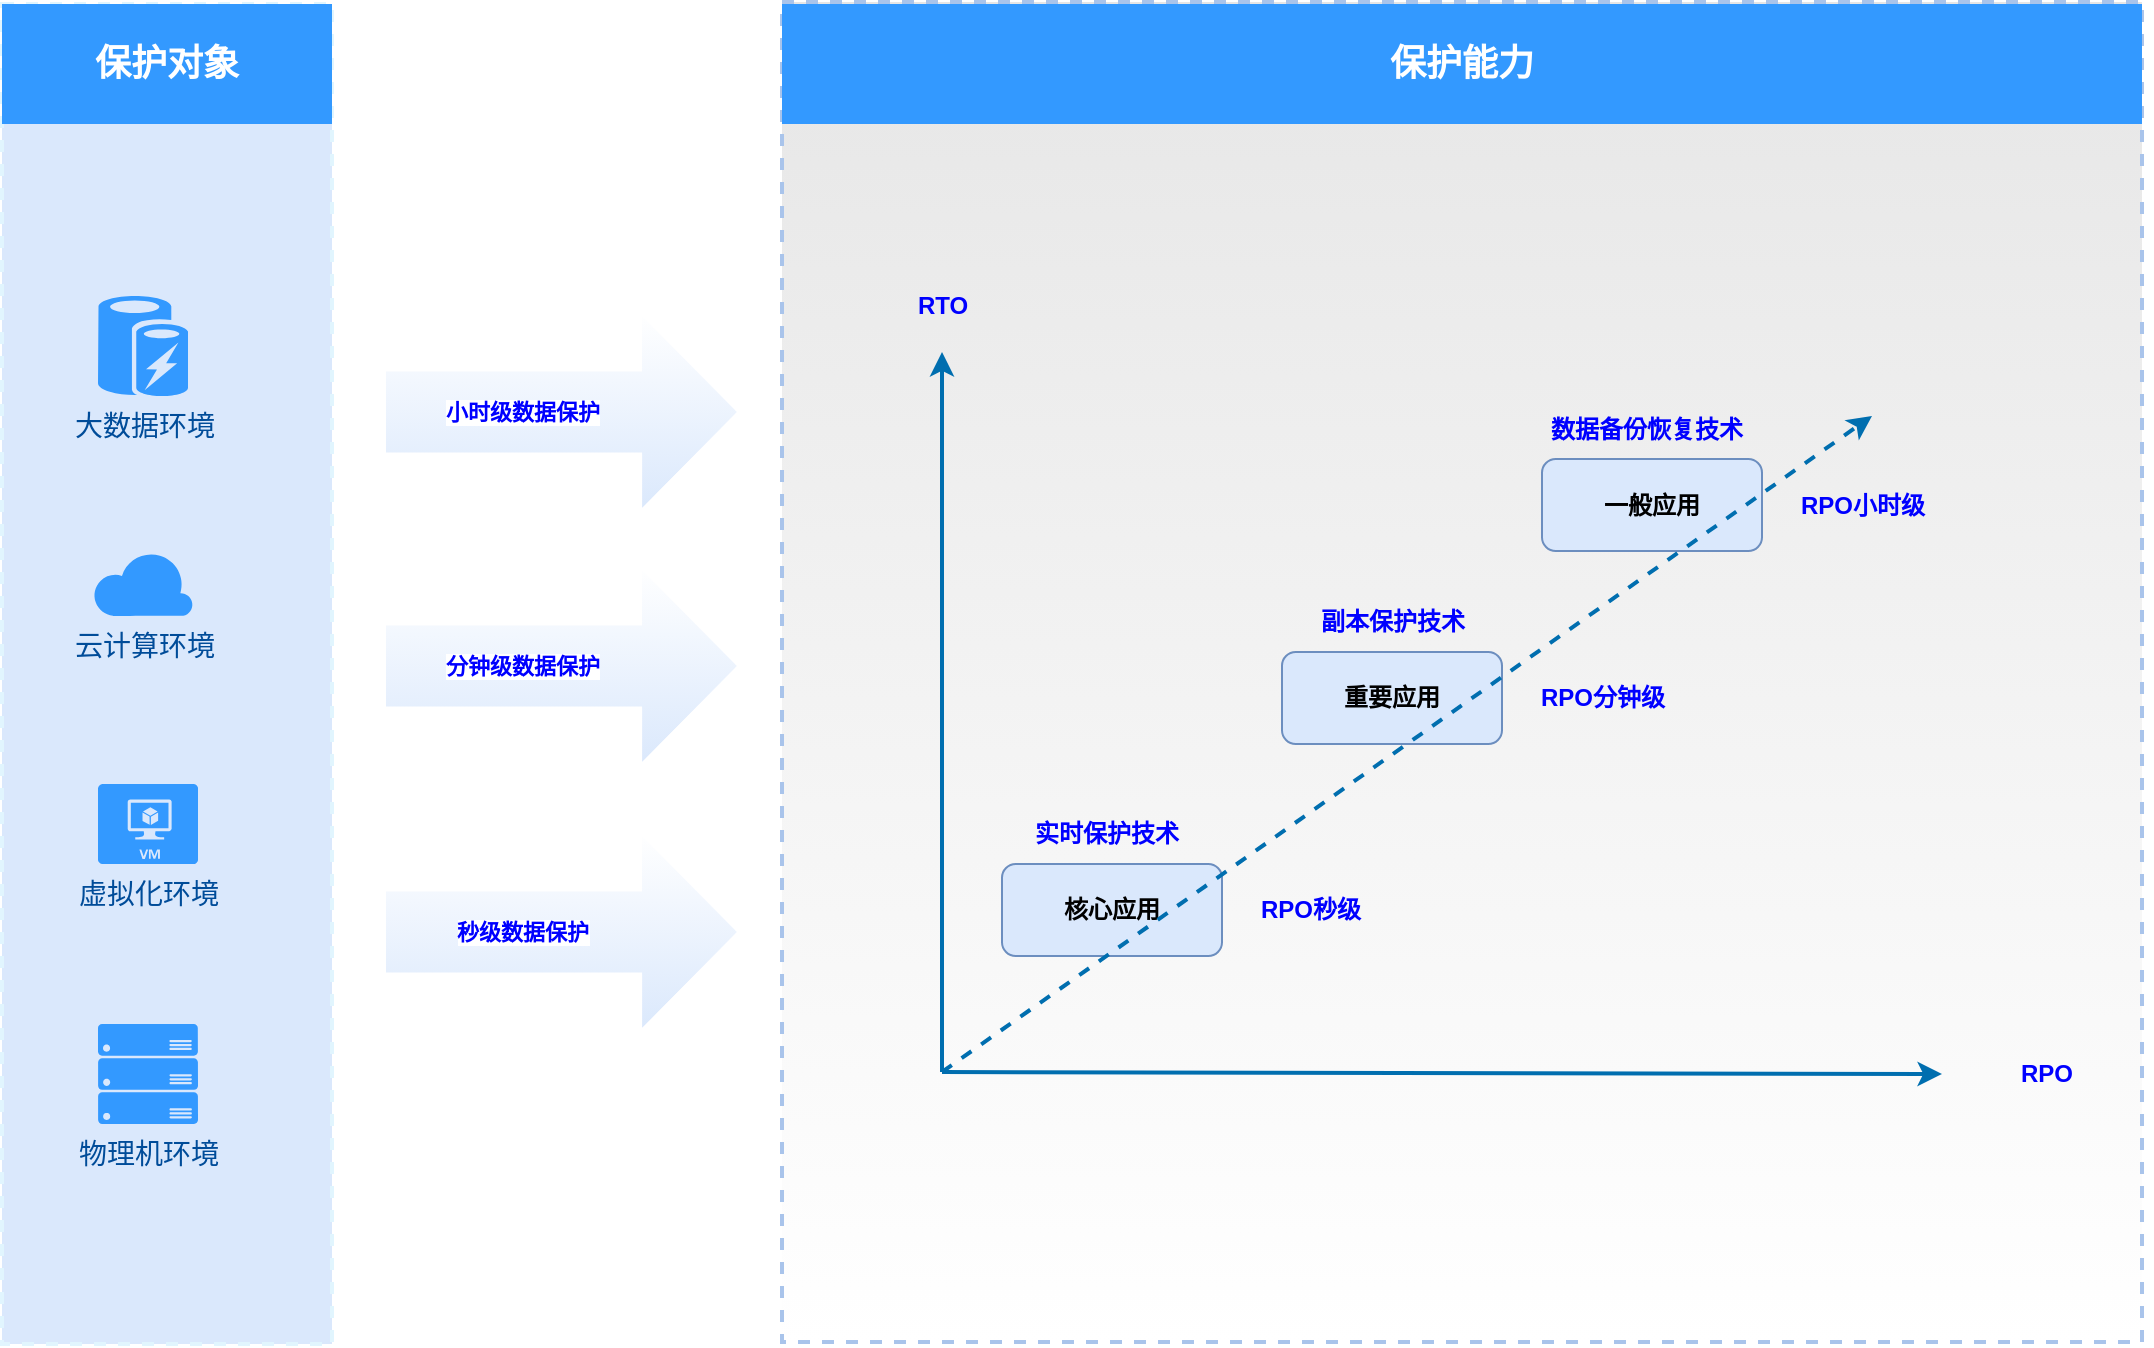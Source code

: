 <mxfile version="16.6.1" type="github">
  <diagram id="6a731a19-8d31-9384-78a2-239565b7b9f0" name="Page-1">
    <mxGraphModel dx="1422" dy="794" grid="1" gridSize="10" guides="1" tooltips="1" connect="1" arrows="1" fold="1" page="1" pageScale="1" pageWidth="1169" pageHeight="827" background="#FFFFFF" math="0" shadow="0">
      <root>
        <mxCell id="0" />
        <mxCell id="1" parent="0" />
        <mxCell id="2019" value="" style="rounded=0;whiteSpace=wrap;html=1;dashed=1;strokeColor=#E1F5FE;strokeWidth=2;fillColor=#dae8fc;fontFamily=Verdana;fontSize=12;" parent="1" vertex="1">
          <mxGeometry x="40" y="56" width="165" height="670" as="geometry" />
        </mxCell>
        <mxCell id="2020" value="" style="rounded=0;whiteSpace=wrap;html=1;dashed=1;strokeColor=#A9C4EB;strokeWidth=2;fillColor=#E6E6E6;fontFamily=Verdana;fontSize=12;fontColor=#00BEF2;gradientColor=#ffffff;" parent="1" vertex="1">
          <mxGeometry x="430" y="55" width="680" height="670" as="geometry" />
        </mxCell>
        <mxCell id="2025" value="保护对象" style="whiteSpace=wrap;html=1;dashed=1;strokeColor=none;strokeWidth=2;fillColor=#3399FF;fontFamily=Helvetica;fontSize=18;fontColor=#FFFFFF;fontStyle=1" parent="1" vertex="1">
          <mxGeometry x="40" y="56" width="165" height="60" as="geometry" />
        </mxCell>
        <mxCell id="2026" value="保护能力" style="whiteSpace=wrap;html=1;dashed=1;strokeColor=none;strokeWidth=2;fillColor=#3399FF;fontFamily=Helvetica;fontSize=18;fontColor=#FFFFFF;fontStyle=1" parent="1" vertex="1">
          <mxGeometry x="430" y="56" width="680" height="60" as="geometry" />
        </mxCell>
        <mxCell id="XsD7LEhc1y7F8JJkWMg8-2085" value="虚拟化环境" style="verticalLabelPosition=bottom;html=1;verticalAlign=top;strokeColor=none;fillColor=#3399FF;shape=mxgraph.azure.virtual_machine;dashed=1;fontSize=14;fontColor=#004C99" parent="1" vertex="1">
          <mxGeometry x="88" y="446" width="50" height="40" as="geometry" />
        </mxCell>
        <mxCell id="XsD7LEhc1y7F8JJkWMg8-2086" value="云计算环境" style="verticalLabelPosition=bottom;html=1;verticalAlign=top;strokeColor=none;fillColor=#3399FF;shape=mxgraph.azure.cloud;dashed=1;fontSize=14;fontColor=#004C99" parent="1" vertex="1">
          <mxGeometry x="85.5" y="329.5" width="50" height="32.5" as="geometry" />
        </mxCell>
        <mxCell id="XsD7LEhc1y7F8JJkWMg8-2087" value="大数据环境" style="verticalLabelPosition=bottom;html=1;verticalAlign=top;strokeColor=none;fillColor=#3399FF;shape=mxgraph.azure.azure_cache;dashed=1;fontFamily=Helvetica;fontSize=14;fontColor=#004C99" parent="1" vertex="1">
          <mxGeometry x="88" y="202" width="45" height="50" as="geometry" />
        </mxCell>
        <mxCell id="XsD7LEhc1y7F8JJkWMg8-2088" value="物理机环境" style="verticalLabelPosition=bottom;html=1;verticalAlign=top;strokeColor=none;fillColor=#3399FF;shape=mxgraph.azure.server_rack;dashed=1;fontFamily=Helvetica;fontSize=14;fontColor=#004C99" parent="1" vertex="1">
          <mxGeometry x="88" y="566" width="50" height="50" as="geometry" />
        </mxCell>
        <mxCell id="aN60g5e6sKYouuoYYlqO-2028" value="" style="endArrow=classic;html=1;rounded=0;exitX=0.5;exitY=0;exitDx=0;exitDy=0;shadow=0;fillColor=#1ba1e2;strokeColor=#006EAF;strokeWidth=2;" parent="1" edge="1">
          <mxGeometry width="50" height="50" relative="1" as="geometry">
            <mxPoint x="510.0" y="590" as="sourcePoint" />
            <mxPoint x="510.0" y="230" as="targetPoint" />
          </mxGeometry>
        </mxCell>
        <mxCell id="aN60g5e6sKYouuoYYlqO-2033" value="" style="endArrow=classic;html=1;rounded=0;exitX=0.5;exitY=0;exitDx=0;exitDy=0;entryX=0;entryY=0.5;entryDx=0;entryDy=0;strokeWidth=2;fillColor=#1ba1e2;strokeColor=#006EAF;" parent="1" target="aN60g5e6sKYouuoYYlqO-2046" edge="1">
          <mxGeometry width="50" height="50" relative="1" as="geometry">
            <mxPoint x="510.0" y="590" as="sourcePoint" />
            <mxPoint x="1080" y="590" as="targetPoint" />
          </mxGeometry>
        </mxCell>
        <mxCell id="aN60g5e6sKYouuoYYlqO-2036" value="&lt;b&gt;核心应用&lt;/b&gt;" style="rounded=1;whiteSpace=wrap;html=1;shadow=0;labelBackgroundColor=none;labelBorderColor=none;fillColor=#dae8fc;strokeColor=#6c8ebf;" parent="1" vertex="1">
          <mxGeometry x="540" y="486" width="110" height="46" as="geometry" />
        </mxCell>
        <mxCell id="aN60g5e6sKYouuoYYlqO-2037" value="&lt;b&gt;重要应用&lt;/b&gt;" style="rounded=1;whiteSpace=wrap;html=1;shadow=0;labelBackgroundColor=none;labelBorderColor=none;fillColor=#dae8fc;strokeColor=#6c8ebf;" parent="1" vertex="1">
          <mxGeometry x="680" y="380" width="110" height="46" as="geometry" />
        </mxCell>
        <mxCell id="aN60g5e6sKYouuoYYlqO-2038" value="&lt;b&gt;一般应用&lt;/b&gt;" style="rounded=1;whiteSpace=wrap;html=1;shadow=0;labelBackgroundColor=none;labelBorderColor=none;fillColor=#dae8fc;strokeColor=#6c8ebf;" parent="1" vertex="1">
          <mxGeometry x="810" y="283.5" width="110" height="46" as="geometry" />
        </mxCell>
        <mxCell id="aN60g5e6sKYouuoYYlqO-2039" value="&lt;b&gt;实时保护技术&lt;/b&gt;" style="text;html=1;strokeColor=none;fillColor=none;align=center;verticalAlign=middle;whiteSpace=wrap;rounded=0;shadow=0;labelBackgroundColor=none;labelBorderColor=none;fontColor=#0000FF;" parent="1" vertex="1">
          <mxGeometry x="540" y="456" width="105" height="30" as="geometry" />
        </mxCell>
        <mxCell id="aN60g5e6sKYouuoYYlqO-2040" value="&lt;b&gt;副本保护技术&lt;/b&gt;" style="text;html=1;strokeColor=none;fillColor=none;align=center;verticalAlign=middle;whiteSpace=wrap;rounded=0;shadow=0;labelBackgroundColor=none;labelBorderColor=none;fontColor=#0000FF;" parent="1" vertex="1">
          <mxGeometry x="682.5" y="350" width="105" height="30" as="geometry" />
        </mxCell>
        <mxCell id="aN60g5e6sKYouuoYYlqO-2041" value="&lt;b&gt;数据备份恢复技术&lt;/b&gt;" style="text;html=1;strokeColor=none;fillColor=none;align=center;verticalAlign=middle;whiteSpace=wrap;rounded=0;shadow=0;labelBackgroundColor=none;labelBorderColor=none;fontColor=#0000FF;" parent="1" vertex="1">
          <mxGeometry x="810" y="253.5" width="105" height="30" as="geometry" />
        </mxCell>
        <mxCell id="aN60g5e6sKYouuoYYlqO-2042" value="&lt;b&gt;RPO秒级&lt;/b&gt;" style="text;html=1;strokeColor=none;fillColor=none;align=center;verticalAlign=middle;whiteSpace=wrap;rounded=0;shadow=0;labelBackgroundColor=none;labelBorderColor=none;fontColor=#0000FF;" parent="1" vertex="1">
          <mxGeometry x="642" y="494" width="105" height="30" as="geometry" />
        </mxCell>
        <mxCell id="aN60g5e6sKYouuoYYlqO-2043" value="&lt;b&gt;RPO分钟级&lt;/b&gt;" style="text;html=1;strokeColor=none;fillColor=none;align=center;verticalAlign=middle;whiteSpace=wrap;rounded=0;shadow=0;labelBackgroundColor=none;labelBorderColor=none;fontColor=#0000FF;" parent="1" vertex="1">
          <mxGeometry x="787.5" y="388" width="105" height="30" as="geometry" />
        </mxCell>
        <mxCell id="aN60g5e6sKYouuoYYlqO-2044" value="&lt;b&gt;RPO小时级&lt;/b&gt;" style="text;html=1;strokeColor=none;fillColor=none;align=center;verticalAlign=middle;whiteSpace=wrap;rounded=0;shadow=0;labelBackgroundColor=none;labelBorderColor=none;fontColor=#0000FF;" parent="1" vertex="1">
          <mxGeometry x="917.5" y="291.5" width="105" height="30" as="geometry" />
        </mxCell>
        <mxCell id="aN60g5e6sKYouuoYYlqO-2045" value="&lt;b&gt;RTO&lt;/b&gt;" style="text;html=1;strokeColor=none;fillColor=none;align=center;verticalAlign=middle;whiteSpace=wrap;rounded=0;shadow=0;labelBackgroundColor=none;labelBorderColor=none;fontColor=#0000FF;" parent="1" vertex="1">
          <mxGeometry x="457.5" y="192" width="105" height="30" as="geometry" />
        </mxCell>
        <mxCell id="aN60g5e6sKYouuoYYlqO-2046" value="&lt;b&gt;RPO&lt;/b&gt;" style="text;html=1;strokeColor=none;fillColor=none;align=center;verticalAlign=middle;whiteSpace=wrap;rounded=0;shadow=0;labelBackgroundColor=none;labelBorderColor=none;fontColor=#0000FF;" parent="1" vertex="1">
          <mxGeometry x="1010" y="576" width="105" height="30" as="geometry" />
        </mxCell>
        <mxCell id="aN60g5e6sKYouuoYYlqO-2035" value="" style="endArrow=classic;html=1;rounded=0;entryX=0.5;entryY=1;entryDx=0;entryDy=0;fillColor=#1ba1e2;strokeColor=#006EAF;strokeWidth=2;dashed=1;" parent="1" edge="1">
          <mxGeometry width="50" height="50" relative="1" as="geometry">
            <mxPoint x="510" y="590" as="sourcePoint" />
            <mxPoint x="975" y="262" as="targetPoint" />
          </mxGeometry>
        </mxCell>
        <mxCell id="aN60g5e6sKYouuoYYlqO-2047" value="" style="shape=flexArrow;endArrow=classic;html=1;rounded=0;shadow=0;fontColor=#0000FF;strokeWidth=2;endWidth=56.531;endSize=15.986;width=41.429;fillColor=#dae8fc;strokeColor=#FFFFFF;gradientColor=#ffffff;gradientDirection=north;" parent="1" edge="1">
          <mxGeometry width="50" height="50" relative="1" as="geometry">
            <mxPoint x="230" y="260" as="sourcePoint" />
            <mxPoint x="410" y="260" as="targetPoint" />
            <Array as="points">
              <mxPoint x="320" y="260" />
            </Array>
          </mxGeometry>
        </mxCell>
        <mxCell id="aN60g5e6sKYouuoYYlqO-2049" value="小时级数据保护" style="edgeLabel;html=1;align=center;verticalAlign=middle;resizable=0;points=[];fontColor=#0000FF;fontStyle=1" parent="aN60g5e6sKYouuoYYlqO-2047" vertex="1" connectable="0">
          <mxGeometry x="-0.311" y="-4" relative="1" as="geometry">
            <mxPoint x="8" y="-4" as="offset" />
          </mxGeometry>
        </mxCell>
        <mxCell id="ApRDn0r6OQcq2jYy4_Qp-2026" value="" style="shape=flexArrow;endArrow=classic;html=1;rounded=0;shadow=0;fontColor=#0000FF;strokeWidth=2;endWidth=56.531;endSize=15.986;width=41.429;fillColor=#dae8fc;strokeColor=#FFFFFF;gradientColor=#ffffff;gradientDirection=north;" edge="1" parent="1">
          <mxGeometry width="50" height="50" relative="1" as="geometry">
            <mxPoint x="230" y="387" as="sourcePoint" />
            <mxPoint x="410" y="387" as="targetPoint" />
            <Array as="points">
              <mxPoint x="320" y="387" />
            </Array>
          </mxGeometry>
        </mxCell>
        <mxCell id="ApRDn0r6OQcq2jYy4_Qp-2027" value="分钟级数据保护" style="edgeLabel;html=1;align=center;verticalAlign=middle;resizable=0;points=[];fontColor=#0000FF;fontStyle=1" vertex="1" connectable="0" parent="ApRDn0r6OQcq2jYy4_Qp-2026">
          <mxGeometry x="-0.311" y="-4" relative="1" as="geometry">
            <mxPoint x="8" y="-4" as="offset" />
          </mxGeometry>
        </mxCell>
        <mxCell id="ApRDn0r6OQcq2jYy4_Qp-2028" value="" style="shape=flexArrow;endArrow=classic;html=1;rounded=0;shadow=0;fontColor=#0000FF;strokeWidth=2;endWidth=56.531;endSize=15.986;width=41.429;fillColor=#dae8fc;strokeColor=#FFFFFF;gradientColor=#ffffff;gradientDirection=north;" edge="1" parent="1">
          <mxGeometry width="50" height="50" relative="1" as="geometry">
            <mxPoint x="230" y="520" as="sourcePoint" />
            <mxPoint x="410" y="520" as="targetPoint" />
            <Array as="points">
              <mxPoint x="320" y="520" />
            </Array>
          </mxGeometry>
        </mxCell>
        <mxCell id="ApRDn0r6OQcq2jYy4_Qp-2029" value="秒级数据保护" style="edgeLabel;html=1;align=center;verticalAlign=middle;resizable=0;points=[];fontColor=#0000FF;fontStyle=1" vertex="1" connectable="0" parent="ApRDn0r6OQcq2jYy4_Qp-2028">
          <mxGeometry x="-0.311" y="-4" relative="1" as="geometry">
            <mxPoint x="8" y="-4" as="offset" />
          </mxGeometry>
        </mxCell>
      </root>
    </mxGraphModel>
  </diagram>
</mxfile>
